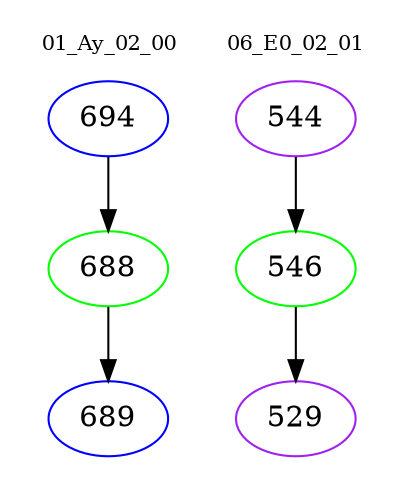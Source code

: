 digraph{
subgraph cluster_0 {
color = white
label = "01_Ay_02_00";
fontsize=10;
T0_694 [label="694", color="blue"]
T0_694 -> T0_688 [color="black"]
T0_688 [label="688", color="green"]
T0_688 -> T0_689 [color="black"]
T0_689 [label="689", color="blue"]
}
subgraph cluster_1 {
color = white
label = "06_E0_02_01";
fontsize=10;
T1_544 [label="544", color="purple"]
T1_544 -> T1_546 [color="black"]
T1_546 [label="546", color="green"]
T1_546 -> T1_529 [color="black"]
T1_529 [label="529", color="purple"]
}
}
